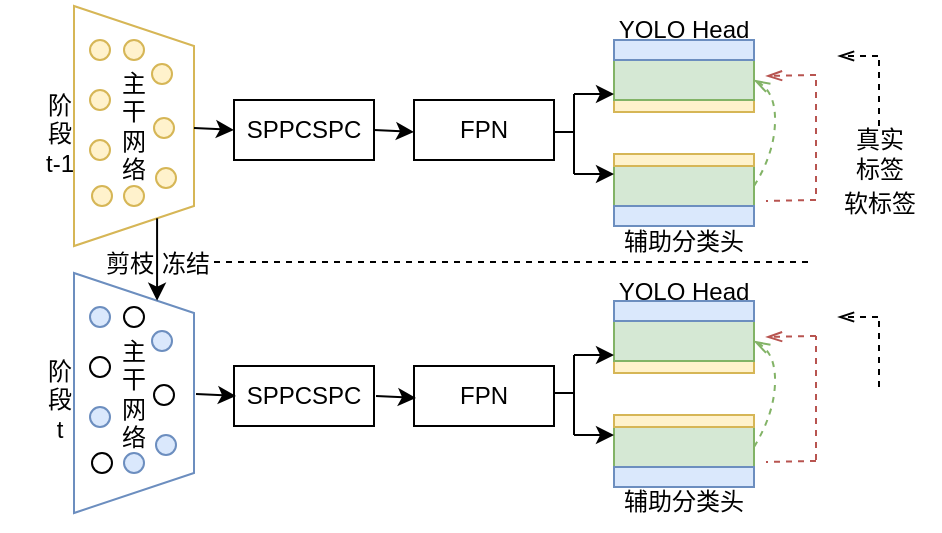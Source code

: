 <mxfile version="26.0.11">
  <diagram name="第 1 页" id="b9ZT2e3_jvhwiEapbSA2">
    <mxGraphModel dx="794" dy="464" grid="1" gridSize="10" guides="1" tooltips="1" connect="1" arrows="1" fold="1" page="1" pageScale="1" pageWidth="827" pageHeight="1169" math="0" shadow="0">
      <root>
        <mxCell id="0" />
        <mxCell id="1" parent="0" />
        <mxCell id="SPHZ7kfBaaqXpsiM6iBj-3" value="SPPCSPC" style="rounded=0;whiteSpace=wrap;html=1;" parent="1" vertex="1">
          <mxGeometry x="270" y="336" width="70" height="30" as="geometry" />
        </mxCell>
        <mxCell id="SPHZ7kfBaaqXpsiM6iBj-4" value="FPN" style="rounded=0;whiteSpace=wrap;html=1;" parent="1" vertex="1">
          <mxGeometry x="360" y="336" width="70" height="30" as="geometry" />
        </mxCell>
        <mxCell id="OPahia5jvo7uVA9FNbP1-1" value="" style="shape=trapezoid;perimeter=trapezoidPerimeter;whiteSpace=wrap;html=1;fixedSize=1;rotation=90;fillColor=#FFFFFF;strokeColor=#d6b656;" parent="1" vertex="1">
          <mxGeometry x="160" y="186" width="120" height="60" as="geometry" />
        </mxCell>
        <mxCell id="OPahia5jvo7uVA9FNbP1-3" value="SPPCSPC" style="rounded=0;whiteSpace=wrap;html=1;" parent="1" vertex="1">
          <mxGeometry x="270" y="203" width="70" height="30" as="geometry" />
        </mxCell>
        <mxCell id="OPahia5jvo7uVA9FNbP1-4" value="FPN" style="rounded=0;whiteSpace=wrap;html=1;" parent="1" vertex="1">
          <mxGeometry x="360" y="203" width="70" height="30" as="geometry" />
        </mxCell>
        <mxCell id="OPahia5jvo7uVA9FNbP1-5" value="" style="rounded=0;whiteSpace=wrap;html=1;fillColor=#d5e8d4;strokeColor=#82b366;" parent="1" vertex="1">
          <mxGeometry x="460" y="236" width="70" height="20" as="geometry" />
        </mxCell>
        <mxCell id="OPahia5jvo7uVA9FNbP1-6" value="辅助分类头" style="text;strokeColor=none;align=center;fillColor=none;html=1;verticalAlign=middle;whiteSpace=wrap;rounded=0;" parent="1" vertex="1">
          <mxGeometry x="460" y="259" width="70" height="30" as="geometry" />
        </mxCell>
        <mxCell id="OPahia5jvo7uVA9FNbP1-7" value="" style="rounded=0;whiteSpace=wrap;html=1;fillColor=#dae8fc;strokeColor=#6c8ebf;" parent="1" vertex="1">
          <mxGeometry x="460" y="256" width="70" height="10" as="geometry" />
        </mxCell>
        <mxCell id="OPahia5jvo7uVA9FNbP1-8" value="" style="rounded=0;whiteSpace=wrap;html=1;fillColor=#fff2cc;strokeColor=#d6b656;" parent="1" vertex="1">
          <mxGeometry x="460" y="203" width="70" height="6" as="geometry" />
        </mxCell>
        <mxCell id="OPahia5jvo7uVA9FNbP1-9" value="" style="rounded=0;whiteSpace=wrap;html=1;fillColor=#d5e8d4;strokeColor=#82b366;" parent="1" vertex="1">
          <mxGeometry x="460" y="183" width="70" height="20" as="geometry" />
        </mxCell>
        <mxCell id="OPahia5jvo7uVA9FNbP1-10" value="" style="rounded=0;whiteSpace=wrap;html=1;fillColor=#dae8fc;strokeColor=#6c8ebf;" parent="1" vertex="1">
          <mxGeometry x="460" y="173" width="70" height="10" as="geometry" />
        </mxCell>
        <mxCell id="OPahia5jvo7uVA9FNbP1-11" value="" style="curved=1;endArrow=openThin;html=1;rounded=0;entryX=1;entryY=0.5;entryDx=0;entryDy=0;fillColor=#d5e8d4;strokeColor=#82b366;dashed=1;endFill=0;exitX=1;exitY=0.5;exitDx=0;exitDy=0;" parent="1" target="OPahia5jvo7uVA9FNbP1-9" edge="1" source="OPahia5jvo7uVA9FNbP1-5">
          <mxGeometry width="50" height="50" relative="1" as="geometry">
            <mxPoint x="531" y="267" as="sourcePoint" />
            <mxPoint x="581" y="217" as="targetPoint" />
            <Array as="points">
              <mxPoint x="540" y="230" />
              <mxPoint x="541" y="199" />
            </Array>
          </mxGeometry>
        </mxCell>
        <mxCell id="OPahia5jvo7uVA9FNbP1-12" value="" style="rounded=0;whiteSpace=wrap;html=1;fillColor=#fff2cc;strokeColor=#d6b656;" parent="1" vertex="1">
          <mxGeometry x="460" y="230" width="70" height="6" as="geometry" />
        </mxCell>
        <mxCell id="OPahia5jvo7uVA9FNbP1-13" value="YOLO&amp;nbsp;Head" style="text;strokeColor=none;align=center;fillColor=none;html=1;verticalAlign=middle;whiteSpace=wrap;rounded=0;" parent="1" vertex="1">
          <mxGeometry x="465" y="153" width="60" height="30" as="geometry" />
        </mxCell>
        <mxCell id="OPahia5jvo7uVA9FNbP1-14" value="真实&lt;div&gt;标签&lt;/div&gt;" style="text;strokeColor=none;align=center;fillColor=none;html=1;verticalAlign=middle;whiteSpace=wrap;rounded=0;" parent="1" vertex="1">
          <mxGeometry x="563" y="215" width="60" height="30" as="geometry" />
        </mxCell>
        <mxCell id="OPahia5jvo7uVA9FNbP1-15" value="" style="endArrow=none;html=1;rounded=0;dashed=1;" parent="1" edge="1">
          <mxGeometry width="50" height="50" relative="1" as="geometry">
            <mxPoint x="592.5" y="216" as="sourcePoint" />
            <mxPoint x="592.5" y="180" as="targetPoint" />
          </mxGeometry>
        </mxCell>
        <mxCell id="OPahia5jvo7uVA9FNbP1-16" value="" style="endArrow=openThin;html=1;rounded=0;dashed=1;endFill=0;" parent="1" edge="1">
          <mxGeometry width="50" height="50" relative="1" as="geometry">
            <mxPoint x="592" y="181" as="sourcePoint" />
            <mxPoint x="572" y="181" as="targetPoint" />
          </mxGeometry>
        </mxCell>
        <mxCell id="OPahia5jvo7uVA9FNbP1-17" value="软标签" style="text;strokeColor=none;align=center;fillColor=none;html=1;verticalAlign=middle;whiteSpace=wrap;rounded=0;" parent="1" vertex="1">
          <mxGeometry x="563" y="240" width="60" height="30" as="geometry" />
        </mxCell>
        <mxCell id="OPahia5jvo7uVA9FNbP1-18" value="" style="endArrow=none;html=1;rounded=0;dashed=1;fillColor=#f8cecc;strokeColor=#b85450;" parent="1" edge="1">
          <mxGeometry width="50" height="50" relative="1" as="geometry">
            <mxPoint x="561" y="250" as="sourcePoint" />
            <mxPoint x="561" y="190" as="targetPoint" />
          </mxGeometry>
        </mxCell>
        <mxCell id="OPahia5jvo7uVA9FNbP1-19" value="" style="endArrow=none;html=1;rounded=0;dashed=1;endFill=0;fillColor=#f8cecc;strokeColor=#b85450;startFill=0;" parent="1" edge="1">
          <mxGeometry width="50" height="50" relative="1" as="geometry">
            <mxPoint x="561" y="253" as="sourcePoint" />
            <mxPoint x="536" y="253.5" as="targetPoint" />
          </mxGeometry>
        </mxCell>
        <mxCell id="OPahia5jvo7uVA9FNbP1-20" value="" style="endArrow=openThin;html=1;rounded=0;dashed=1;endFill=0;fillColor=#f8cecc;strokeColor=#b85450;" parent="1" edge="1">
          <mxGeometry width="50" height="50" relative="1" as="geometry">
            <mxPoint x="561" y="190.5" as="sourcePoint" />
            <mxPoint x="536" y="191" as="targetPoint" />
          </mxGeometry>
        </mxCell>
        <mxCell id="SPHZ7kfBaaqXpsiM6iBj-2" value="主&lt;div&gt;干&lt;/div&gt;&lt;div&gt;网&lt;/div&gt;&lt;div&gt;络&lt;/div&gt;" style="text;strokeColor=none;align=center;fillColor=none;html=1;verticalAlign=middle;whiteSpace=wrap;rounded=0;" parent="1" vertex="1">
          <mxGeometry x="190" y="201" width="60" height="30" as="geometry" />
        </mxCell>
        <mxCell id="OPahia5jvo7uVA9FNbP1-24" value="" style="endArrow=none;dashed=1;html=1;rounded=0;" parent="1" edge="1">
          <mxGeometry width="50" height="50" relative="1" as="geometry">
            <mxPoint x="260" y="284" as="sourcePoint" />
            <mxPoint x="560" y="284" as="targetPoint" />
          </mxGeometry>
        </mxCell>
        <mxCell id="OPahia5jvo7uVA9FNbP1-26" value="" style="ellipse;whiteSpace=wrap;html=1;aspect=fixed;fillColor=#fff2cc;strokeColor=#d6b656;" parent="1" vertex="1">
          <mxGeometry x="198" y="173" width="10" height="10" as="geometry" />
        </mxCell>
        <mxCell id="OPahia5jvo7uVA9FNbP1-27" value="" style="ellipse;whiteSpace=wrap;html=1;aspect=fixed;fillColor=#fff2cc;strokeColor=#d6b656;" parent="1" vertex="1">
          <mxGeometry x="229" y="185" width="10" height="10" as="geometry" />
        </mxCell>
        <mxCell id="OPahia5jvo7uVA9FNbP1-28" value="" style="ellipse;whiteSpace=wrap;html=1;aspect=fixed;fillColor=#fff2cc;strokeColor=#d6b656;" parent="1" vertex="1">
          <mxGeometry x="198" y="198" width="10" height="10" as="geometry" />
        </mxCell>
        <mxCell id="OPahia5jvo7uVA9FNbP1-29" value="" style="ellipse;whiteSpace=wrap;html=1;aspect=fixed;fillColor=#fff2cc;strokeColor=#d6b656;" parent="1" vertex="1">
          <mxGeometry x="230" y="212" width="10" height="10" as="geometry" />
        </mxCell>
        <mxCell id="OPahia5jvo7uVA9FNbP1-30" value="" style="ellipse;whiteSpace=wrap;html=1;aspect=fixed;fillColor=#fff2cc;strokeColor=#d6b656;" parent="1" vertex="1">
          <mxGeometry x="198" y="223" width="10" height="10" as="geometry" />
        </mxCell>
        <mxCell id="OPahia5jvo7uVA9FNbP1-31" value="" style="ellipse;whiteSpace=wrap;html=1;aspect=fixed;fillColor=#fff2cc;strokeColor=#d6b656;" parent="1" vertex="1">
          <mxGeometry x="231" y="237" width="10" height="10" as="geometry" />
        </mxCell>
        <mxCell id="OPahia5jvo7uVA9FNbP1-32" value="" style="ellipse;whiteSpace=wrap;html=1;aspect=fixed;fillColor=#fff2cc;strokeColor=#d6b656;" parent="1" vertex="1">
          <mxGeometry x="199" y="246" width="10" height="10" as="geometry" />
        </mxCell>
        <mxCell id="OPahia5jvo7uVA9FNbP1-33" value="" style="ellipse;whiteSpace=wrap;html=1;aspect=fixed;fillColor=#fff2cc;strokeColor=#d6b656;" parent="1" vertex="1">
          <mxGeometry x="215" y="246" width="10" height="10" as="geometry" />
        </mxCell>
        <mxCell id="OPahia5jvo7uVA9FNbP1-34" value="" style="ellipse;whiteSpace=wrap;html=1;aspect=fixed;fillColor=#fff2cc;strokeColor=#d6b656;" parent="1" vertex="1">
          <mxGeometry x="215" y="173" width="10" height="10" as="geometry" />
        </mxCell>
        <mxCell id="OPahia5jvo7uVA9FNbP1-68" value="" style="shape=trapezoid;perimeter=trapezoidPerimeter;whiteSpace=wrap;html=1;fixedSize=1;rotation=90;fillColor=#FFFFFF;strokeColor=#6c8ebf;" parent="1" vertex="1">
          <mxGeometry x="160" y="319.5" width="120" height="60" as="geometry" />
        </mxCell>
        <mxCell id="OPahia5jvo7uVA9FNbP1-69" value="主&lt;div&gt;干&lt;/div&gt;&lt;div&gt;网&lt;/div&gt;&lt;div&gt;络&lt;/div&gt;" style="text;strokeColor=none;align=center;fillColor=none;html=1;verticalAlign=middle;whiteSpace=wrap;rounded=0;" parent="1" vertex="1">
          <mxGeometry x="190" y="334.5" width="60" height="30" as="geometry" />
        </mxCell>
        <mxCell id="OPahia5jvo7uVA9FNbP1-70" value="" style="ellipse;whiteSpace=wrap;html=1;aspect=fixed;fillColor=#dae8fc;strokeColor=#6c8ebf;" parent="1" vertex="1">
          <mxGeometry x="198" y="306.5" width="10" height="10" as="geometry" />
        </mxCell>
        <mxCell id="OPahia5jvo7uVA9FNbP1-71" value="" style="ellipse;whiteSpace=wrap;html=1;aspect=fixed;fillColor=#dae8fc;strokeColor=#6c8ebf;" parent="1" vertex="1">
          <mxGeometry x="229" y="318.5" width="10" height="10" as="geometry" />
        </mxCell>
        <mxCell id="OPahia5jvo7uVA9FNbP1-72" value="" style="ellipse;whiteSpace=wrap;html=1;aspect=fixed;" parent="1" vertex="1">
          <mxGeometry x="198" y="331.5" width="10" height="10" as="geometry" />
        </mxCell>
        <mxCell id="OPahia5jvo7uVA9FNbP1-73" value="" style="ellipse;whiteSpace=wrap;html=1;aspect=fixed;" parent="1" vertex="1">
          <mxGeometry x="230" y="345.5" width="10" height="10" as="geometry" />
        </mxCell>
        <mxCell id="OPahia5jvo7uVA9FNbP1-74" value="" style="ellipse;whiteSpace=wrap;html=1;aspect=fixed;fillColor=#dae8fc;strokeColor=#6c8ebf;" parent="1" vertex="1">
          <mxGeometry x="198" y="356.5" width="10" height="10" as="geometry" />
        </mxCell>
        <mxCell id="OPahia5jvo7uVA9FNbP1-75" value="" style="ellipse;whiteSpace=wrap;html=1;aspect=fixed;fillColor=#dae8fc;strokeColor=#6c8ebf;" parent="1" vertex="1">
          <mxGeometry x="231" y="370.5" width="10" height="10" as="geometry" />
        </mxCell>
        <mxCell id="OPahia5jvo7uVA9FNbP1-76" value="" style="ellipse;whiteSpace=wrap;html=1;aspect=fixed;" parent="1" vertex="1">
          <mxGeometry x="199" y="379.5" width="10" height="10" as="geometry" />
        </mxCell>
        <mxCell id="OPahia5jvo7uVA9FNbP1-77" value="" style="ellipse;whiteSpace=wrap;html=1;aspect=fixed;fillColor=#dae8fc;strokeColor=#6c8ebf;" parent="1" vertex="1">
          <mxGeometry x="215" y="379.5" width="10" height="10" as="geometry" />
        </mxCell>
        <mxCell id="OPahia5jvo7uVA9FNbP1-78" value="" style="ellipse;whiteSpace=wrap;html=1;aspect=fixed;fillColor=#FFFFFF;" parent="1" vertex="1">
          <mxGeometry x="215" y="306.5" width="10" height="10" as="geometry" />
        </mxCell>
        <mxCell id="OPahia5jvo7uVA9FNbP1-80" value="" style="endArrow=classic;html=1;rounded=0;entryX=0;entryY=0.5;entryDx=0;entryDy=0;" parent="1" target="OPahia5jvo7uVA9FNbP1-3" edge="1">
          <mxGeometry width="50" height="50" relative="1" as="geometry">
            <mxPoint x="250" y="217" as="sourcePoint" />
            <mxPoint x="259" y="218" as="targetPoint" />
          </mxGeometry>
        </mxCell>
        <mxCell id="OPahia5jvo7uVA9FNbP1-81" value="" style="endArrow=classic;html=1;rounded=0;entryX=0;entryY=0.5;entryDx=0;entryDy=0;" parent="1" edge="1">
          <mxGeometry width="50" height="50" relative="1" as="geometry">
            <mxPoint x="251" y="350" as="sourcePoint" />
            <mxPoint x="271" y="351" as="targetPoint" />
          </mxGeometry>
        </mxCell>
        <mxCell id="OPahia5jvo7uVA9FNbP1-82" value="" style="endArrow=classic;html=1;rounded=0;entryX=0;entryY=0.5;entryDx=0;entryDy=0;" parent="1" edge="1">
          <mxGeometry width="50" height="50" relative="1" as="geometry">
            <mxPoint x="340" y="218" as="sourcePoint" />
            <mxPoint x="360" y="219" as="targetPoint" />
          </mxGeometry>
        </mxCell>
        <mxCell id="OPahia5jvo7uVA9FNbP1-83" value="" style="endArrow=classic;html=1;rounded=0;entryX=0;entryY=0.5;entryDx=0;entryDy=0;" parent="1" edge="1">
          <mxGeometry width="50" height="50" relative="1" as="geometry">
            <mxPoint x="341" y="351" as="sourcePoint" />
            <mxPoint x="361" y="352" as="targetPoint" />
          </mxGeometry>
        </mxCell>
        <mxCell id="OPahia5jvo7uVA9FNbP1-84" value="" style="endArrow=none;html=1;rounded=0;startSize=6;" parent="1" edge="1">
          <mxGeometry width="50" height="50" relative="1" as="geometry">
            <mxPoint x="440" y="240" as="sourcePoint" />
            <mxPoint x="440" y="200" as="targetPoint" />
          </mxGeometry>
        </mxCell>
        <mxCell id="OPahia5jvo7uVA9FNbP1-85" value="" style="endArrow=classic;html=1;rounded=0;entryX=0;entryY=0.5;entryDx=0;entryDy=0;" parent="1" edge="1">
          <mxGeometry width="50" height="50" relative="1" as="geometry">
            <mxPoint x="440" y="200" as="sourcePoint" />
            <mxPoint x="460" y="200" as="targetPoint" />
          </mxGeometry>
        </mxCell>
        <mxCell id="OPahia5jvo7uVA9FNbP1-86" value="" style="endArrow=classic;html=1;rounded=0;entryX=0;entryY=0.5;entryDx=0;entryDy=0;" parent="1" edge="1">
          <mxGeometry width="50" height="50" relative="1" as="geometry">
            <mxPoint x="440" y="240" as="sourcePoint" />
            <mxPoint x="460" y="240" as="targetPoint" />
          </mxGeometry>
        </mxCell>
        <mxCell id="OPahia5jvo7uVA9FNbP1-87" value="" style="endArrow=none;html=1;rounded=0;" parent="1" edge="1">
          <mxGeometry width="50" height="50" relative="1" as="geometry">
            <mxPoint x="430" y="219" as="sourcePoint" />
            <mxPoint x="440" y="219" as="targetPoint" />
          </mxGeometry>
        </mxCell>
        <mxCell id="OPahia5jvo7uVA9FNbP1-92" value="" style="rounded=0;whiteSpace=wrap;html=1;fillColor=#d5e8d4;strokeColor=#82b366;" parent="1" vertex="1">
          <mxGeometry x="460" y="366.5" width="70" height="20" as="geometry" />
        </mxCell>
        <mxCell id="OPahia5jvo7uVA9FNbP1-93" value="辅助分类头" style="text;strokeColor=none;align=center;fillColor=none;html=1;verticalAlign=middle;whiteSpace=wrap;rounded=0;" parent="1" vertex="1">
          <mxGeometry x="460" y="388.5" width="70" height="30" as="geometry" />
        </mxCell>
        <mxCell id="OPahia5jvo7uVA9FNbP1-94" value="" style="rounded=0;whiteSpace=wrap;html=1;fillColor=#dae8fc;strokeColor=#6c8ebf;" parent="1" vertex="1">
          <mxGeometry x="460" y="386.5" width="70" height="10" as="geometry" />
        </mxCell>
        <mxCell id="OPahia5jvo7uVA9FNbP1-95" value="" style="rounded=0;whiteSpace=wrap;html=1;fillColor=#fff2cc;strokeColor=#d6b656;" parent="1" vertex="1">
          <mxGeometry x="460" y="333.5" width="70" height="6" as="geometry" />
        </mxCell>
        <mxCell id="OPahia5jvo7uVA9FNbP1-96" value="" style="rounded=0;whiteSpace=wrap;html=1;fillColor=#d5e8d4;strokeColor=#82b366;" parent="1" vertex="1">
          <mxGeometry x="460" y="313.5" width="70" height="20" as="geometry" />
        </mxCell>
        <mxCell id="OPahia5jvo7uVA9FNbP1-97" value="" style="rounded=0;whiteSpace=wrap;html=1;fillColor=#dae8fc;strokeColor=#6c8ebf;" parent="1" vertex="1">
          <mxGeometry x="460" y="303.5" width="70" height="10" as="geometry" />
        </mxCell>
        <mxCell id="OPahia5jvo7uVA9FNbP1-98" value="" style="curved=1;endArrow=openThin;html=1;rounded=0;entryX=1;entryY=0.5;entryDx=0;entryDy=0;fillColor=#d5e8d4;strokeColor=#82b366;dashed=1;endFill=0;exitX=1;exitY=0.5;exitDx=0;exitDy=0;" parent="1" target="OPahia5jvo7uVA9FNbP1-96" edge="1" source="OPahia5jvo7uVA9FNbP1-92">
          <mxGeometry width="50" height="50" relative="1" as="geometry">
            <mxPoint x="531" y="397.5" as="sourcePoint" />
            <mxPoint x="581" y="347.5" as="targetPoint" />
            <Array as="points">
              <mxPoint x="540" y="360" />
              <mxPoint x="541" y="329.5" />
            </Array>
          </mxGeometry>
        </mxCell>
        <mxCell id="OPahia5jvo7uVA9FNbP1-99" value="" style="rounded=0;whiteSpace=wrap;html=1;fillColor=#fff2cc;strokeColor=#d6b656;" parent="1" vertex="1">
          <mxGeometry x="460" y="360.5" width="70" height="6" as="geometry" />
        </mxCell>
        <mxCell id="OPahia5jvo7uVA9FNbP1-100" value="YOLO&amp;nbsp;Head" style="text;strokeColor=none;align=center;fillColor=none;html=1;verticalAlign=middle;whiteSpace=wrap;rounded=0;" parent="1" vertex="1">
          <mxGeometry x="465" y="283.5" width="60" height="30" as="geometry" />
        </mxCell>
        <mxCell id="OPahia5jvo7uVA9FNbP1-101" value="" style="endArrow=none;html=1;rounded=0;dashed=1;" parent="1" edge="1">
          <mxGeometry width="50" height="50" relative="1" as="geometry">
            <mxPoint x="592.5" y="346.5" as="sourcePoint" />
            <mxPoint x="592.5" y="310.5" as="targetPoint" />
          </mxGeometry>
        </mxCell>
        <mxCell id="OPahia5jvo7uVA9FNbP1-102" value="" style="endArrow=openThin;html=1;rounded=0;dashed=1;endFill=0;" parent="1" edge="1">
          <mxGeometry width="50" height="50" relative="1" as="geometry">
            <mxPoint x="592" y="311.5" as="sourcePoint" />
            <mxPoint x="572" y="311.5" as="targetPoint" />
          </mxGeometry>
        </mxCell>
        <mxCell id="OPahia5jvo7uVA9FNbP1-103" value="" style="endArrow=none;html=1;rounded=0;dashed=1;fillColor=#f8cecc;strokeColor=#b85450;" parent="1" edge="1">
          <mxGeometry width="50" height="50" relative="1" as="geometry">
            <mxPoint x="561" y="383" as="sourcePoint" />
            <mxPoint x="561" y="321" as="targetPoint" />
          </mxGeometry>
        </mxCell>
        <mxCell id="OPahia5jvo7uVA9FNbP1-104" value="" style="endArrow=none;html=1;rounded=0;dashed=1;endFill=0;fillColor=#f8cecc;strokeColor=#b85450;startFill=0;" parent="1" edge="1">
          <mxGeometry width="50" height="50" relative="1" as="geometry">
            <mxPoint x="561" y="383.5" as="sourcePoint" />
            <mxPoint x="536" y="384" as="targetPoint" />
          </mxGeometry>
        </mxCell>
        <mxCell id="OPahia5jvo7uVA9FNbP1-105" value="" style="endArrow=openThin;html=1;rounded=0;dashed=1;endFill=0;fillColor=#f8cecc;strokeColor=#b85450;" parent="1" edge="1">
          <mxGeometry width="50" height="50" relative="1" as="geometry">
            <mxPoint x="561" y="321" as="sourcePoint" />
            <mxPoint x="536" y="321.5" as="targetPoint" />
          </mxGeometry>
        </mxCell>
        <mxCell id="OPahia5jvo7uVA9FNbP1-106" value="" style="endArrow=none;html=1;rounded=0;startSize=6;" parent="1" edge="1">
          <mxGeometry width="50" height="50" relative="1" as="geometry">
            <mxPoint x="440" y="370.5" as="sourcePoint" />
            <mxPoint x="440" y="330.5" as="targetPoint" />
          </mxGeometry>
        </mxCell>
        <mxCell id="OPahia5jvo7uVA9FNbP1-107" value="" style="endArrow=classic;html=1;rounded=0;entryX=0;entryY=0.5;entryDx=0;entryDy=0;" parent="1" edge="1">
          <mxGeometry width="50" height="50" relative="1" as="geometry">
            <mxPoint x="440" y="330.5" as="sourcePoint" />
            <mxPoint x="460" y="330.5" as="targetPoint" />
          </mxGeometry>
        </mxCell>
        <mxCell id="OPahia5jvo7uVA9FNbP1-108" value="" style="endArrow=classic;html=1;rounded=0;entryX=0;entryY=0.5;entryDx=0;entryDy=0;" parent="1" edge="1">
          <mxGeometry width="50" height="50" relative="1" as="geometry">
            <mxPoint x="440" y="370.5" as="sourcePoint" />
            <mxPoint x="460" y="370.5" as="targetPoint" />
          </mxGeometry>
        </mxCell>
        <mxCell id="OPahia5jvo7uVA9FNbP1-109" value="" style="endArrow=none;html=1;rounded=0;" parent="1" edge="1">
          <mxGeometry width="50" height="50" relative="1" as="geometry">
            <mxPoint x="430" y="349.5" as="sourcePoint" />
            <mxPoint x="440" y="349.5" as="targetPoint" />
          </mxGeometry>
        </mxCell>
        <mxCell id="OPahia5jvo7uVA9FNbP1-111" value="" style="endArrow=classic;html=1;rounded=0;exitX=1;exitY=0.25;exitDx=0;exitDy=0;entryX=0;entryY=0.25;entryDx=0;entryDy=0;" parent="1" source="OPahia5jvo7uVA9FNbP1-1" target="OPahia5jvo7uVA9FNbP1-68" edge="1">
          <mxGeometry width="50" height="50" relative="1" as="geometry">
            <mxPoint x="340" y="310" as="sourcePoint" />
            <mxPoint x="390" y="260" as="targetPoint" />
          </mxGeometry>
        </mxCell>
        <mxCell id="OPahia5jvo7uVA9FNbP1-112" value="剪枝" style="text;strokeColor=none;align=center;fillColor=none;html=1;verticalAlign=middle;whiteSpace=wrap;rounded=0;" parent="1" vertex="1">
          <mxGeometry x="188" y="269.5" width="60" height="30" as="geometry" />
        </mxCell>
        <mxCell id="OPahia5jvo7uVA9FNbP1-113" value="冻结" style="text;strokeColor=none;align=center;fillColor=none;html=1;verticalAlign=middle;whiteSpace=wrap;rounded=0;" parent="1" vertex="1">
          <mxGeometry x="216" y="269.5" width="60" height="30" as="geometry" />
        </mxCell>
        <mxCell id="OPahia5jvo7uVA9FNbP1-115" value="阶&lt;div&gt;段&lt;/div&gt;&lt;div&gt;t-1&lt;/div&gt;" style="text;strokeColor=none;align=center;fillColor=none;html=1;verticalAlign=middle;whiteSpace=wrap;rounded=0;fontSize=12;fontStyle=0" parent="1" vertex="1">
          <mxGeometry x="153" y="205" width="60" height="30" as="geometry" />
        </mxCell>
        <mxCell id="OPahia5jvo7uVA9FNbP1-116" value="阶&lt;div&gt;段&lt;/div&gt;&lt;div&gt;t&lt;/div&gt;" style="text;strokeColor=none;align=center;fillColor=none;html=1;verticalAlign=middle;whiteSpace=wrap;rounded=0;" parent="1" vertex="1">
          <mxGeometry x="153" y="337.5" width="60" height="30" as="geometry" />
        </mxCell>
      </root>
    </mxGraphModel>
  </diagram>
</mxfile>
